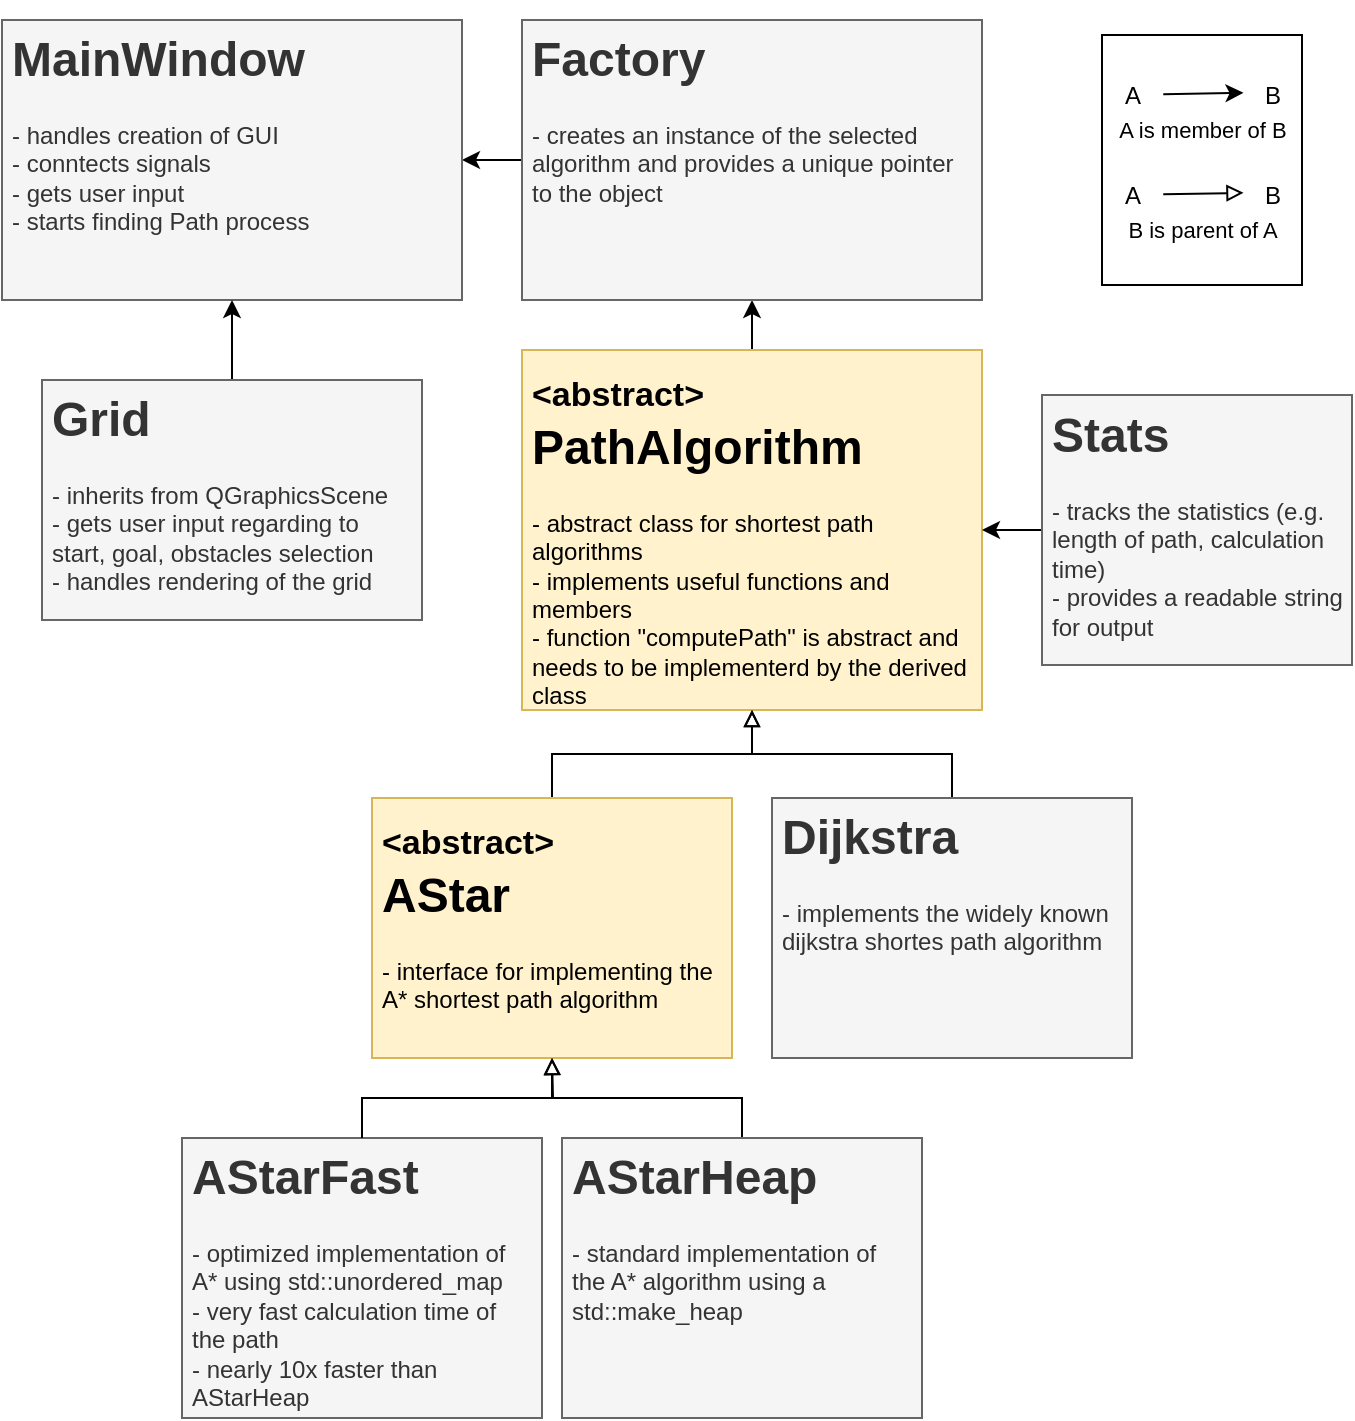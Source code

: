 <mxfile version="23.0.2" type="device">
  <diagram name="Seite-1" id="nGur89hWKQSs-rslK18y">
    <mxGraphModel dx="845" dy="1178" grid="1" gridSize="10" guides="1" tooltips="1" connect="1" arrows="1" fold="1" page="1" pageScale="1" pageWidth="827" pageHeight="1169" math="0" shadow="0">
      <root>
        <mxCell id="0" />
        <mxCell id="1" parent="0" />
        <mxCell id="eUh4EiCzojKroB5waav7-23" style="edgeStyle=orthogonalEdgeStyle;rounded=0;orthogonalLoop=1;jettySize=auto;html=1;exitX=0.5;exitY=0;exitDx=0;exitDy=0;entryX=0.5;entryY=1;entryDx=0;entryDy=0;" parent="1" source="eUh4EiCzojKroB5waav7-2" target="eUh4EiCzojKroB5waav7-21" edge="1">
          <mxGeometry relative="1" as="geometry">
            <mxPoint x="310" y="811" as="targetPoint" />
          </mxGeometry>
        </mxCell>
        <mxCell id="eUh4EiCzojKroB5waav7-2" value="&lt;h1&gt;&lt;font style=&quot;font-size: 17px;&quot;&gt;&amp;lt;abstract&amp;gt;&lt;/font&gt;&lt;br&gt;PathAlgorithm&lt;br&gt;&lt;/h1&gt;&lt;p&gt;- abstract class for  shortest path algorithms&lt;br&gt;- implements useful functions and members&lt;br&gt;- function &quot;computePath&quot; is abstract and needs to be implementerd by the derived class&lt;br&gt;&lt;/p&gt;" style="text;html=1;strokeColor=#d6b656;fillColor=#fff2cc;spacing=5;spacingTop=-20;whiteSpace=wrap;overflow=hidden;rounded=0;connectable=1;allowArrows=1;snapToPoint=0;absoluteArcSize=0;glass=0;shadow=0;" parent="1" vertex="1">
          <mxGeometry x="480" y="635" width="230" height="180" as="geometry" />
        </mxCell>
        <mxCell id="eUh4EiCzojKroB5waav7-22" value="" style="edgeStyle=orthogonalEdgeStyle;rounded=0;orthogonalLoop=1;jettySize=auto;html=1;exitX=0;exitY=0.5;exitDx=0;exitDy=0;entryX=1;entryY=0.5;entryDx=0;entryDy=0;" parent="1" source="eUh4EiCzojKroB5waav7-21" target="eUh4EiCzojKroB5waav7-9" edge="1">
          <mxGeometry relative="1" as="geometry" />
        </mxCell>
        <mxCell id="eUh4EiCzojKroB5waav7-9" value="&lt;h1&gt;MainWindow&lt;/h1&gt;- handles creation of GUI&lt;br&gt;&lt;div&gt;- conntects signals&amp;nbsp;&lt;/div&gt;&lt;div&gt;- gets user input&lt;br&gt;&lt;/div&gt;- starts finding Path process" style="text;html=1;strokeColor=#666666;fillColor=#f5f5f5;spacing=5;spacingTop=-20;whiteSpace=wrap;overflow=hidden;rounded=0;connectable=1;allowArrows=1;snapToPoint=0;absoluteArcSize=0;glass=0;shadow=0;fontColor=#333333;" parent="1" vertex="1">
          <mxGeometry x="220" y="470" width="230" height="140" as="geometry" />
        </mxCell>
        <mxCell id="q-KpW9gK0hifqCPJCpg6-2" style="edgeStyle=orthogonalEdgeStyle;rounded=0;orthogonalLoop=1;jettySize=auto;html=1;exitX=0.5;exitY=0;exitDx=0;exitDy=0;entryX=0.5;entryY=1;entryDx=0;entryDy=0;endArrow=block;endFill=0;" edge="1" parent="1" source="eUh4EiCzojKroB5waav7-11" target="eUh4EiCzojKroB5waav7-2">
          <mxGeometry relative="1" as="geometry" />
        </mxCell>
        <mxCell id="eUh4EiCzojKroB5waav7-11" value="&lt;div&gt;&lt;h1&gt;&lt;font style=&quot;font-size: 17px;&quot;&gt;&amp;lt;abstract&amp;gt;&lt;br&gt;&lt;/font&gt;AStar&lt;/h1&gt;&lt;/div&gt;&lt;div&gt;- interface for implementing the A* shortest path algorithm&lt;br&gt;&lt;/div&gt;" style="text;html=1;strokeColor=#d6b656;fillColor=#fff2cc;spacing=5;spacingTop=-20;whiteSpace=wrap;overflow=hidden;rounded=0;connectable=1;allowArrows=1;snapToPoint=0;absoluteArcSize=0;glass=0;shadow=0;" parent="1" vertex="1">
          <mxGeometry x="405" y="859" width="180" height="130" as="geometry" />
        </mxCell>
        <mxCell id="q-KpW9gK0hifqCPJCpg6-3" style="edgeStyle=orthogonalEdgeStyle;rounded=0;orthogonalLoop=1;jettySize=auto;html=1;exitX=0.5;exitY=0;exitDx=0;exitDy=0;entryX=0.5;entryY=1;entryDx=0;entryDy=0;endArrow=block;endFill=0;" edge="1" parent="1" source="eUh4EiCzojKroB5waav7-13" target="eUh4EiCzojKroB5waav7-2">
          <mxGeometry relative="1" as="geometry">
            <mxPoint x="600" y="820" as="targetPoint" />
          </mxGeometry>
        </mxCell>
        <mxCell id="eUh4EiCzojKroB5waav7-13" value="&lt;h1&gt;Dijkstra&lt;br&gt;&lt;/h1&gt;&lt;div&gt;- implements the widely known dijkstra shortes path algorithm&lt;br&gt;&lt;/div&gt;" style="text;html=1;strokeColor=#666666;fillColor=#f5f5f5;spacing=5;spacingTop=-20;whiteSpace=wrap;overflow=hidden;rounded=0;fontColor=#333333;connectable=1;allowArrows=1;snapToPoint=0;absoluteArcSize=0;glass=0;shadow=0;" parent="1" vertex="1">
          <mxGeometry x="605" y="859" width="180" height="130" as="geometry" />
        </mxCell>
        <mxCell id="eUh4EiCzojKroB5waav7-15" value="&lt;h1&gt;AStarFast&lt;/h1&gt;&lt;div&gt;- optimized implementation of A* using std::unordered_map&lt;/div&gt;&lt;div&gt;- very fast calculation time of the path &lt;br&gt;&lt;/div&gt;&lt;div&gt;- nearly 10x faster than AStarHeap&lt;br&gt;&lt;/div&gt;" style="text;html=1;strokeColor=#666666;fillColor=#f5f5f5;spacing=5;spacingTop=-20;whiteSpace=wrap;overflow=hidden;rounded=0;fontColor=#333333;connectable=1;allowArrows=1;snapToPoint=0;absoluteArcSize=0;glass=0;shadow=0;" parent="1" vertex="1">
          <mxGeometry x="310" y="1029" width="180" height="140" as="geometry" />
        </mxCell>
        <mxCell id="q-KpW9gK0hifqCPJCpg6-5" style="edgeStyle=orthogonalEdgeStyle;rounded=0;orthogonalLoop=1;jettySize=auto;html=1;exitX=0.5;exitY=0;exitDx=0;exitDy=0;endArrow=block;endFill=0;" edge="1" parent="1" source="eUh4EiCzojKroB5waav7-17">
          <mxGeometry relative="1" as="geometry">
            <mxPoint x="495" y="989" as="targetPoint" />
          </mxGeometry>
        </mxCell>
        <mxCell id="eUh4EiCzojKroB5waav7-17" value="&lt;h1&gt;AStarHeap&lt;/h1&gt;&lt;div&gt;- standard implementation of the A* algorithm using a std::make_heap&lt;br&gt;&lt;/div&gt;" style="text;html=1;strokeColor=#666666;fillColor=#f5f5f5;spacing=5;spacingTop=-20;whiteSpace=wrap;overflow=hidden;rounded=0;fontColor=#333333;connectable=1;allowArrows=1;snapToPoint=0;absoluteArcSize=0;glass=0;shadow=0;" parent="1" vertex="1">
          <mxGeometry x="500" y="1029" width="180" height="140" as="geometry" />
        </mxCell>
        <mxCell id="eUh4EiCzojKroB5waav7-21" value="&lt;h1&gt;Factory&lt;/h1&gt;&lt;div&gt;- creates an instance of the selected algorithm and provides a unique pointer to the object&lt;br&gt;&lt;/div&gt;" style="text;html=1;strokeColor=#666666;fillColor=#f5f5f5;spacing=5;spacingTop=-20;whiteSpace=wrap;overflow=hidden;rounded=0;fontColor=#333333;connectable=1;allowArrows=1;snapToPoint=0;absoluteArcSize=0;glass=0;shadow=0;" parent="1" vertex="1">
          <mxGeometry x="480" y="470" width="230" height="140" as="geometry" />
        </mxCell>
        <mxCell id="eUh4EiCzojKroB5waav7-25" style="edgeStyle=orthogonalEdgeStyle;rounded=0;orthogonalLoop=1;jettySize=auto;html=1;exitX=0.5;exitY=0;exitDx=0;exitDy=0;entryX=0.5;entryY=1;entryDx=0;entryDy=0;" parent="1" source="eUh4EiCzojKroB5waav7-24" target="eUh4EiCzojKroB5waav7-9" edge="1">
          <mxGeometry relative="1" as="geometry" />
        </mxCell>
        <mxCell id="eUh4EiCzojKroB5waav7-24" value="&lt;h1&gt;Grid&lt;/h1&gt;&lt;div&gt;- inherits from QGraphicsScene&lt;/div&gt;&lt;div&gt;- gets user input regarding to start, goal, obstacles selection&lt;br&gt;&lt;/div&gt;&lt;div&gt;- handles rendering of the grid&lt;br&gt;&lt;/div&gt;" style="text;html=1;strokeColor=#666666;fillColor=#f5f5f5;spacing=5;spacingTop=-20;whiteSpace=wrap;overflow=hidden;rounded=0;fontColor=#333333;" parent="1" vertex="1">
          <mxGeometry x="240" y="650" width="190" height="120" as="geometry" />
        </mxCell>
        <mxCell id="eUh4EiCzojKroB5waav7-27" style="edgeStyle=orthogonalEdgeStyle;rounded=0;orthogonalLoop=1;jettySize=auto;html=1;exitX=0;exitY=0.5;exitDx=0;exitDy=0;entryX=1;entryY=0.5;entryDx=0;entryDy=0;" parent="1" source="eUh4EiCzojKroB5waav7-26" target="eUh4EiCzojKroB5waav7-2" edge="1">
          <mxGeometry relative="1" as="geometry" />
        </mxCell>
        <mxCell id="eUh4EiCzojKroB5waav7-26" value="&lt;h1&gt;Stats&lt;/h1&gt;&lt;div&gt;- tracks the statistics (e.g. length of path, calculation time)&lt;/div&gt;&lt;div&gt;- provides a readable string for output&lt;br&gt;&lt;/div&gt;" style="text;html=1;strokeColor=#666666;fillColor=#f5f5f5;spacing=5;spacingTop=-20;whiteSpace=wrap;overflow=hidden;rounded=0;fontColor=#333333;" parent="1" vertex="1">
          <mxGeometry x="740" y="657.5" width="155" height="135" as="geometry" />
        </mxCell>
        <mxCell id="q-KpW9gK0hifqCPJCpg6-4" style="edgeStyle=orthogonalEdgeStyle;rounded=0;orthogonalLoop=1;jettySize=auto;html=1;exitX=0.5;exitY=0;exitDx=0;exitDy=0;entryX=0.5;entryY=1;entryDx=0;entryDy=0;endArrow=block;endFill=0;" edge="1" parent="1" source="eUh4EiCzojKroB5waav7-15" target="eUh4EiCzojKroB5waav7-11">
          <mxGeometry relative="1" as="geometry" />
        </mxCell>
        <mxCell id="q-KpW9gK0hifqCPJCpg6-7" value="" style="endArrow=classic;html=1;rounded=0;entryX=0.025;entryY=0.464;entryDx=0;entryDy=0;entryPerimeter=0;exitX=1.021;exitY=0.488;exitDx=0;exitDy=0;exitPerimeter=0;" edge="1" parent="1" source="q-KpW9gK0hifqCPJCpg6-8" target="q-KpW9gK0hifqCPJCpg6-9">
          <mxGeometry width="50" height="50" relative="1" as="geometry">
            <mxPoint x="800" y="504.5" as="sourcePoint" />
            <mxPoint x="840" y="504.5" as="targetPoint" />
          </mxGeometry>
        </mxCell>
        <mxCell id="q-KpW9gK0hifqCPJCpg6-11" value="A is member of B" style="edgeLabel;html=1;align=center;verticalAlign=middle;resizable=0;points=[];" vertex="1" connectable="0" parent="q-KpW9gK0hifqCPJCpg6-7">
          <mxGeometry x="-0.247" y="-5" relative="1" as="geometry">
            <mxPoint x="4" y="13" as="offset" />
          </mxGeometry>
        </mxCell>
        <mxCell id="q-KpW9gK0hifqCPJCpg6-8" value="A" style="text;html=1;align=center;verticalAlign=middle;resizable=0;points=[];autosize=1;strokeColor=none;fillColor=none;" vertex="1" parent="1">
          <mxGeometry x="770" y="492.5" width="30" height="30" as="geometry" />
        </mxCell>
        <mxCell id="q-KpW9gK0hifqCPJCpg6-9" value="B" style="text;html=1;align=center;verticalAlign=middle;resizable=0;points=[];autosize=1;strokeColor=none;fillColor=none;" vertex="1" parent="1">
          <mxGeometry x="840" y="492.5" width="30" height="30" as="geometry" />
        </mxCell>
        <mxCell id="q-KpW9gK0hifqCPJCpg6-16" value="" style="endArrow=block;html=1;rounded=0;entryX=0.025;entryY=0.464;entryDx=0;entryDy=0;entryPerimeter=0;exitX=1.021;exitY=0.488;exitDx=0;exitDy=0;exitPerimeter=0;endFill=0;" edge="1" parent="1" source="q-KpW9gK0hifqCPJCpg6-18" target="q-KpW9gK0hifqCPJCpg6-19">
          <mxGeometry width="50" height="50" relative="1" as="geometry">
            <mxPoint x="800" y="554.5" as="sourcePoint" />
            <mxPoint x="840" y="554.5" as="targetPoint" />
          </mxGeometry>
        </mxCell>
        <mxCell id="q-KpW9gK0hifqCPJCpg6-17" value="B is parent of A" style="edgeLabel;html=1;align=center;verticalAlign=middle;resizable=0;points=[];" vertex="1" connectable="0" parent="q-KpW9gK0hifqCPJCpg6-16">
          <mxGeometry x="-0.247" y="-5" relative="1" as="geometry">
            <mxPoint x="4" y="13" as="offset" />
          </mxGeometry>
        </mxCell>
        <mxCell id="q-KpW9gK0hifqCPJCpg6-18" value="A" style="text;html=1;align=center;verticalAlign=middle;resizable=0;points=[];autosize=1;strokeColor=none;fillColor=none;" vertex="1" parent="1">
          <mxGeometry x="770" y="542.5" width="30" height="30" as="geometry" />
        </mxCell>
        <mxCell id="q-KpW9gK0hifqCPJCpg6-19" value="B" style="text;html=1;align=center;verticalAlign=middle;resizable=0;points=[];autosize=1;strokeColor=none;fillColor=none;" vertex="1" parent="1">
          <mxGeometry x="840" y="542.5" width="30" height="30" as="geometry" />
        </mxCell>
        <mxCell id="q-KpW9gK0hifqCPJCpg6-22" value="" style="rounded=0;whiteSpace=wrap;html=1;fillColor=none;" vertex="1" parent="1">
          <mxGeometry x="770" y="477.5" width="100" height="125" as="geometry" />
        </mxCell>
      </root>
    </mxGraphModel>
  </diagram>
</mxfile>
